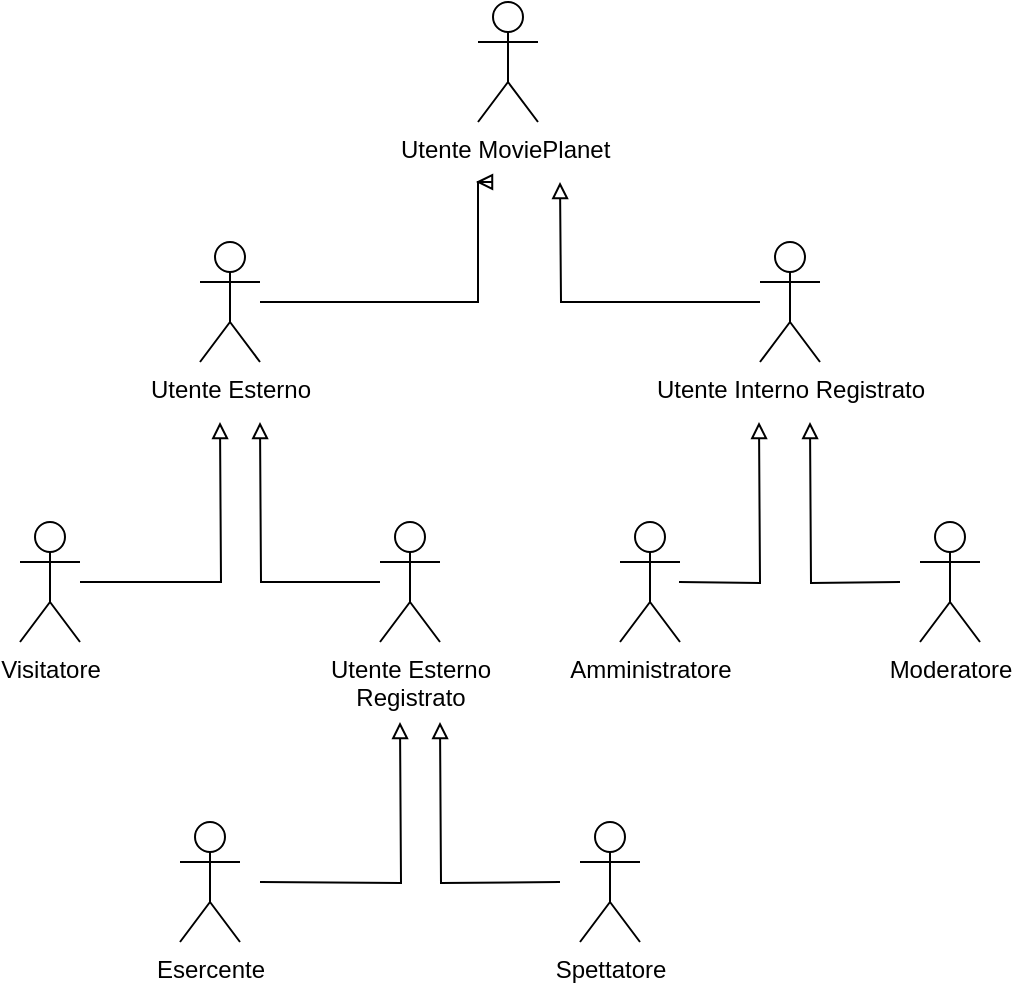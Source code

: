 <mxfile version="21.6.9" type="github" pages="6">
  <diagram name="Utenti" id="PkGiYq5VtfdqSXgKN5m3">
    <mxGraphModel dx="1434" dy="790" grid="0" gridSize="10" guides="1" tooltips="1" connect="1" arrows="1" fold="1" page="1" pageScale="1" pageWidth="827" pageHeight="1169" math="0" shadow="0">
      <root>
        <mxCell id="0" />
        <mxCell id="1" parent="0" />
        <mxCell id="iNKSf5CTAuBOQY4kev2J-1" value="Utente MoviePlanet&amp;nbsp;" style="shape=umlActor;verticalLabelPosition=bottom;verticalAlign=top;html=1;outlineConnect=0;" parent="1" vertex="1">
          <mxGeometry x="399" y="80" width="30" height="60" as="geometry" />
        </mxCell>
        <mxCell id="iNKSf5CTAuBOQY4kev2J-10" style="edgeStyle=orthogonalEdgeStyle;rounded=0;orthogonalLoop=1;jettySize=auto;html=1;endArrow=block;endFill=0;" parent="1" edge="1">
          <mxGeometry relative="1" as="geometry">
            <mxPoint x="398" y="170" as="targetPoint" />
            <mxPoint x="290" y="230" as="sourcePoint" />
            <Array as="points">
              <mxPoint x="399" y="230" />
            </Array>
          </mxGeometry>
        </mxCell>
        <mxCell id="iNKSf5CTAuBOQY4kev2J-2" value="Utente Esterno" style="shape=umlActor;verticalLabelPosition=bottom;verticalAlign=top;html=1;outlineConnect=0;" parent="1" vertex="1">
          <mxGeometry x="260" y="200" width="30" height="60" as="geometry" />
        </mxCell>
        <mxCell id="iNKSf5CTAuBOQY4kev2J-11" style="edgeStyle=orthogonalEdgeStyle;rounded=0;orthogonalLoop=1;jettySize=auto;html=1;endArrow=block;endFill=0;" parent="1" source="iNKSf5CTAuBOQY4kev2J-3" edge="1">
          <mxGeometry relative="1" as="geometry">
            <mxPoint x="440" y="170" as="targetPoint" />
          </mxGeometry>
        </mxCell>
        <mxCell id="iNKSf5CTAuBOQY4kev2J-3" value="Utente Interno Registrato" style="shape=umlActor;verticalLabelPosition=bottom;verticalAlign=top;html=1;outlineConnect=0;" parent="1" vertex="1">
          <mxGeometry x="540" y="200" width="30" height="60" as="geometry" />
        </mxCell>
        <mxCell id="iNKSf5CTAuBOQY4kev2J-20" style="edgeStyle=orthogonalEdgeStyle;rounded=0;orthogonalLoop=1;jettySize=auto;html=1;endArrow=block;endFill=0;" parent="1" source="iNKSf5CTAuBOQY4kev2J-12" edge="1">
          <mxGeometry relative="1" as="geometry">
            <mxPoint x="270" y="290" as="targetPoint" />
          </mxGeometry>
        </mxCell>
        <mxCell id="iNKSf5CTAuBOQY4kev2J-12" value="Visitatore" style="shape=umlActor;verticalLabelPosition=bottom;verticalAlign=top;html=1;outlineConnect=0;" parent="1" vertex="1">
          <mxGeometry x="170" y="340" width="30" height="60" as="geometry" />
        </mxCell>
        <mxCell id="iNKSf5CTAuBOQY4kev2J-21" style="edgeStyle=orthogonalEdgeStyle;rounded=0;orthogonalLoop=1;jettySize=auto;html=1;endArrow=block;endFill=0;" parent="1" source="iNKSf5CTAuBOQY4kev2J-13" edge="1">
          <mxGeometry relative="1" as="geometry">
            <mxPoint x="290" y="290" as="targetPoint" />
          </mxGeometry>
        </mxCell>
        <mxCell id="iNKSf5CTAuBOQY4kev2J-13" value="Utente Esterno&lt;br&gt;Registrato" style="shape=umlActor;verticalLabelPosition=bottom;verticalAlign=top;html=1;" parent="1" vertex="1">
          <mxGeometry x="350" y="340" width="30" height="60" as="geometry" />
        </mxCell>
        <mxCell id="iNKSf5CTAuBOQY4kev2J-24" style="edgeStyle=orthogonalEdgeStyle;rounded=0;orthogonalLoop=1;jettySize=auto;html=1;endArrow=block;endFill=0;" parent="1" edge="1">
          <mxGeometry relative="1" as="geometry">
            <mxPoint x="539.5" y="290" as="targetPoint" />
            <mxPoint x="499.5" y="370" as="sourcePoint" />
          </mxGeometry>
        </mxCell>
        <mxCell id="iNKSf5CTAuBOQY4kev2J-14" value="Amministratore" style="shape=umlActor;verticalLabelPosition=bottom;verticalAlign=top;html=1;outlineConnect=0;" parent="1" vertex="1">
          <mxGeometry x="470" y="340" width="30" height="60" as="geometry" />
        </mxCell>
        <mxCell id="iNKSf5CTAuBOQY4kev2J-26" style="edgeStyle=orthogonalEdgeStyle;rounded=0;orthogonalLoop=1;jettySize=auto;html=1;endArrow=block;endFill=0;" parent="1" edge="1">
          <mxGeometry relative="1" as="geometry">
            <mxPoint x="565" y="290" as="targetPoint" />
            <mxPoint x="610" y="370" as="sourcePoint" />
          </mxGeometry>
        </mxCell>
        <mxCell id="iNKSf5CTAuBOQY4kev2J-15" value="Moderatore" style="shape=umlActor;verticalLabelPosition=bottom;verticalAlign=top;html=1;outlineConnect=0;" parent="1" vertex="1">
          <mxGeometry x="620" y="340" width="30" height="60" as="geometry" />
        </mxCell>
        <mxCell id="iNKSf5CTAuBOQY4kev2J-29" style="edgeStyle=orthogonalEdgeStyle;rounded=0;orthogonalLoop=1;jettySize=auto;html=1;endArrow=block;endFill=0;" parent="1" edge="1">
          <mxGeometry relative="1" as="geometry">
            <mxPoint x="360" y="440" as="targetPoint" />
            <mxPoint x="290" y="520" as="sourcePoint" />
          </mxGeometry>
        </mxCell>
        <mxCell id="iNKSf5CTAuBOQY4kev2J-30" style="edgeStyle=orthogonalEdgeStyle;rounded=0;orthogonalLoop=1;jettySize=auto;html=1;endArrow=block;endFill=0;" parent="1" edge="1">
          <mxGeometry relative="1" as="geometry">
            <mxPoint x="380" y="440" as="targetPoint" />
            <mxPoint x="440" y="520" as="sourcePoint" />
          </mxGeometry>
        </mxCell>
        <mxCell id="iNKSf5CTAuBOQY4kev2J-31" value="Esercente" style="shape=umlActor;verticalLabelPosition=bottom;verticalAlign=top;html=1;" parent="1" vertex="1">
          <mxGeometry x="250" y="490" width="30" height="60" as="geometry" />
        </mxCell>
        <mxCell id="iNKSf5CTAuBOQY4kev2J-32" value="Spettatore" style="shape=umlActor;verticalLabelPosition=bottom;verticalAlign=top;html=1;" parent="1" vertex="1">
          <mxGeometry x="450" y="490" width="30" height="60" as="geometry" />
        </mxCell>
      </root>
    </mxGraphModel>
  </diagram>
  <diagram id="7s-qiYdHXY-v7Th2wd8y" name="Casi d&#39;uso Visitatore">
    <mxGraphModel dx="954" dy="610" grid="0" gridSize="10" guides="1" tooltips="1" connect="1" arrows="1" fold="1" page="1" pageScale="1" pageWidth="827" pageHeight="1169" math="0" shadow="0">
      <root>
        <mxCell id="0" />
        <mxCell id="1" parent="0" />
        <mxCell id="c4I3WfQ7DMTTl3fPkdtR-1" value="Visitatore" style="shape=umlActor;verticalLabelPosition=bottom;verticalAlign=top;html=1;outlineConnect=0;" vertex="1" parent="1">
          <mxGeometry x="160" y="300" width="30" height="60" as="geometry" />
        </mxCell>
        <mxCell id="c4I3WfQ7DMTTl3fPkdtR-3" value="Registrazione" style="ellipse;whiteSpace=wrap;html=1;" vertex="1" parent="1">
          <mxGeometry x="320" y="200" width="140" height="70" as="geometry" />
        </mxCell>
        <mxCell id="c4I3WfQ7DMTTl3fPkdtR-4" value="Login" style="ellipse;whiteSpace=wrap;html=1;" vertex="1" parent="1">
          <mxGeometry x="320" y="303" width="140" height="70" as="geometry" />
        </mxCell>
        <mxCell id="c4I3WfQ7DMTTl3fPkdtR-5" value="Visualizza programmazione" style="ellipse;whiteSpace=wrap;html=1;" vertex="1" parent="1">
          <mxGeometry x="320" y="421" width="140" height="70" as="geometry" />
        </mxCell>
        <mxCell id="c4I3WfQ7DMTTl3fPkdtR-6" value="Visualizza multisale" style="ellipse;whiteSpace=wrap;html=1;" vertex="1" parent="1">
          <mxGeometry x="166" y="515" width="140" height="70" as="geometry" />
        </mxCell>
        <mxCell id="c4I3WfQ7DMTTl3fPkdtR-8" value="Registrazione come spettatore" style="ellipse;whiteSpace=wrap;html=1;" vertex="1" parent="1">
          <mxGeometry x="520" y="150" width="140" height="70" as="geometry" />
        </mxCell>
        <mxCell id="c4I3WfQ7DMTTl3fPkdtR-9" value="Registrazione come esercente" style="ellipse;whiteSpace=wrap;html=1;" vertex="1" parent="1">
          <mxGeometry x="520" y="260" width="140" height="70" as="geometry" />
        </mxCell>
        <mxCell id="c4I3WfQ7DMTTl3fPkdtR-10" value="" style="endArrow=block;html=1;rounded=0;exitX=0;exitY=0.5;exitDx=0;exitDy=0;entryX=1;entryY=0;entryDx=0;entryDy=0;endFill=0;" edge="1" parent="1" source="c4I3WfQ7DMTTl3fPkdtR-8" target="c4I3WfQ7DMTTl3fPkdtR-3">
          <mxGeometry width="50" height="50" relative="1" as="geometry">
            <mxPoint x="390" y="430" as="sourcePoint" />
            <mxPoint x="440" y="380" as="targetPoint" />
          </mxGeometry>
        </mxCell>
        <mxCell id="c4I3WfQ7DMTTl3fPkdtR-11" value="" style="endArrow=block;html=1;rounded=0;exitX=0;exitY=0.5;exitDx=0;exitDy=0;entryX=1;entryY=1;entryDx=0;entryDy=0;endFill=0;" edge="1" parent="1" source="c4I3WfQ7DMTTl3fPkdtR-9" target="c4I3WfQ7DMTTl3fPkdtR-3">
          <mxGeometry width="50" height="50" relative="1" as="geometry">
            <mxPoint x="390" y="430" as="sourcePoint" />
            <mxPoint x="440" y="380" as="targetPoint" />
          </mxGeometry>
        </mxCell>
        <mxCell id="c4I3WfQ7DMTTl3fPkdtR-12" value="" style="endArrow=none;html=1;rounded=0;entryX=0.007;entryY=0.686;entryDx=0;entryDy=0;entryPerimeter=0;" edge="1" parent="1" target="c4I3WfQ7DMTTl3fPkdtR-3">
          <mxGeometry width="50" height="50" relative="1" as="geometry">
            <mxPoint x="200" y="300" as="sourcePoint" />
            <mxPoint x="310" y="230" as="targetPoint" />
          </mxGeometry>
        </mxCell>
        <mxCell id="c4I3WfQ7DMTTl3fPkdtR-13" value="" style="endArrow=none;html=1;rounded=0;" edge="1" parent="1" target="c4I3WfQ7DMTTl3fPkdtR-4">
          <mxGeometry width="50" height="50" relative="1" as="geometry">
            <mxPoint x="200" y="340" as="sourcePoint" />
            <mxPoint x="320" y="340" as="targetPoint" />
          </mxGeometry>
        </mxCell>
        <mxCell id="c4I3WfQ7DMTTl3fPkdtR-14" value="" style="endArrow=none;html=1;rounded=0;" edge="1" parent="1" target="c4I3WfQ7DMTTl3fPkdtR-5">
          <mxGeometry width="50" height="50" relative="1" as="geometry">
            <mxPoint x="200" y="380" as="sourcePoint" />
            <mxPoint x="320" y="380" as="targetPoint" />
          </mxGeometry>
        </mxCell>
        <mxCell id="c4I3WfQ7DMTTl3fPkdtR-15" value="" style="endArrow=none;html=1;rounded=0;entryX=0.457;entryY=-0.029;entryDx=0;entryDy=0;entryPerimeter=0;" edge="1" parent="1" target="c4I3WfQ7DMTTl3fPkdtR-6">
          <mxGeometry width="50" height="50" relative="1" as="geometry">
            <mxPoint x="180" y="390" as="sourcePoint" />
            <mxPoint x="180" y="500" as="targetPoint" />
          </mxGeometry>
        </mxCell>
        <mxCell id="c4I3WfQ7DMTTl3fPkdtR-16" value="" style="endArrow=classic;html=1;rounded=0;exitX=0.1;exitY=0.843;exitDx=0;exitDy=0;exitPerimeter=0;dashed=1;entryX=0.907;entryY=0.229;entryDx=0;entryDy=0;entryPerimeter=0;" edge="1" parent="1" source="c4I3WfQ7DMTTl3fPkdtR-5" target="c4I3WfQ7DMTTl3fPkdtR-6">
          <mxGeometry width="50" height="50" relative="1" as="geometry">
            <mxPoint x="270" y="430" as="sourcePoint" />
            <mxPoint x="320" y="380" as="targetPoint" />
          </mxGeometry>
        </mxCell>
        <mxCell id="c4I3WfQ7DMTTl3fPkdtR-17" value="include" style="edgeLabel;html=1;align=center;verticalAlign=middle;resizable=0;points=[];" vertex="1" connectable="0" parent="c4I3WfQ7DMTTl3fPkdtR-16">
          <mxGeometry x="0.475" y="-2" relative="1" as="geometry">
            <mxPoint x="24" y="-6" as="offset" />
          </mxGeometry>
        </mxCell>
        <mxCell id="c4I3WfQ7DMTTl3fPkdtR-18" value="Visualizza valutazioni" style="ellipse;whiteSpace=wrap;html=1;" vertex="1" parent="1">
          <mxGeometry x="26" y="424" width="140" height="70" as="geometry" />
        </mxCell>
        <mxCell id="c4I3WfQ7DMTTl3fPkdtR-19" value="" style="endArrow=none;html=1;rounded=0;entryX=0.5;entryY=0;entryDx=0;entryDy=0;" edge="1" parent="1" target="c4I3WfQ7DMTTl3fPkdtR-18">
          <mxGeometry width="50" height="50" relative="1" as="geometry">
            <mxPoint x="147" y="374" as="sourcePoint" />
            <mxPoint x="254" y="546" as="targetPoint" />
          </mxGeometry>
        </mxCell>
        <mxCell id="c4I3WfQ7DMTTl3fPkdtR-20" value="" style="endArrow=classic;html=1;rounded=0;exitX=0.5;exitY=1;exitDx=0;exitDy=0;dashed=1;entryX=0.021;entryY=0.343;entryDx=0;entryDy=0;entryPerimeter=0;" edge="1" parent="1" source="c4I3WfQ7DMTTl3fPkdtR-18" target="c4I3WfQ7DMTTl3fPkdtR-6">
          <mxGeometry width="50" height="50" relative="1" as="geometry">
            <mxPoint x="381" y="547" as="sourcePoint" />
            <mxPoint x="330" y="583" as="targetPoint" />
          </mxGeometry>
        </mxCell>
        <mxCell id="c4I3WfQ7DMTTl3fPkdtR-21" value="include" style="edgeLabel;html=1;align=center;verticalAlign=middle;resizable=0;points=[];" vertex="1" connectable="0" parent="c4I3WfQ7DMTTl3fPkdtR-20">
          <mxGeometry x="0.475" y="-2" relative="1" as="geometry">
            <mxPoint x="-17" y="-24" as="offset" />
          </mxGeometry>
        </mxCell>
        <mxCell id="NVcP9EIT1juRdaAKqA_S-1" value="Scegli città" style="ellipse;whiteSpace=wrap;html=1;" vertex="1" parent="1">
          <mxGeometry x="172" y="639" width="140" height="70" as="geometry" />
        </mxCell>
        <mxCell id="NVcP9EIT1juRdaAKqA_S-2" value="" style="endArrow=classic;html=1;rounded=0;exitX=0.5;exitY=1;exitDx=0;exitDy=0;dashed=1;" edge="1" parent="1" target="NVcP9EIT1juRdaAKqA_S-1">
          <mxGeometry width="50" height="50" relative="1" as="geometry">
            <mxPoint x="233" y="585" as="sourcePoint" />
            <mxPoint x="242" y="631" as="targetPoint" />
          </mxGeometry>
        </mxCell>
        <mxCell id="NVcP9EIT1juRdaAKqA_S-3" value="include" style="edgeLabel;html=1;align=center;verticalAlign=middle;resizable=0;points=[];" vertex="1" connectable="0" parent="NVcP9EIT1juRdaAKqA_S-2">
          <mxGeometry x="0.475" y="-2" relative="1" as="geometry">
            <mxPoint x="-17" y="-24" as="offset" />
          </mxGeometry>
        </mxCell>
      </root>
    </mxGraphModel>
  </diagram>
  <diagram id="doknaaAPqIdtEWc-2qTH" name="Casi d&#39;uso Spettatore">
    <mxGraphModel dx="1434" dy="790" grid="0" gridSize="10" guides="1" tooltips="1" connect="1" arrows="1" fold="1" page="1" pageScale="1" pageWidth="827" pageHeight="1169" math="0" shadow="0">
      <root>
        <mxCell id="0" />
        <mxCell id="1" parent="0" />
        <mxCell id="gJczOfWIu3KsvHmiIBXs-1" value="Spettatore registrato" style="shape=umlActor;verticalLabelPosition=bottom;verticalAlign=top;html=1;outlineConnect=0;" vertex="1" parent="1">
          <mxGeometry x="220" y="299" width="30" height="60" as="geometry" />
        </mxCell>
        <mxCell id="gJczOfWIu3KsvHmiIBXs-3" value="Logout" style="ellipse;whiteSpace=wrap;html=1;" vertex="1" parent="1">
          <mxGeometry x="352" y="191" width="140" height="70" as="geometry" />
        </mxCell>
        <mxCell id="gJczOfWIu3KsvHmiIBXs-4" value="Inserisci una valutazione" style="ellipse;whiteSpace=wrap;html=1;" vertex="1" parent="1">
          <mxGeometry x="334" y="463" width="140" height="70" as="geometry" />
        </mxCell>
        <mxCell id="gJczOfWIu3KsvHmiIBXs-5" value="Visualizza multisale" style="ellipse;whiteSpace=wrap;html=1;" vertex="1" parent="1">
          <mxGeometry x="116" y="463" width="140" height="70" as="geometry" />
        </mxCell>
        <mxCell id="gJczOfWIu3KsvHmiIBXs-11" value="" style="endArrow=none;html=1;rounded=0;" edge="1" parent="1" target="gJczOfWIu3KsvHmiIBXs-3">
          <mxGeometry width="50" height="50" relative="1" as="geometry">
            <mxPoint x="260" y="339" as="sourcePoint" />
            <mxPoint x="380" y="339" as="targetPoint" />
          </mxGeometry>
        </mxCell>
        <mxCell id="gJczOfWIu3KsvHmiIBXs-12" value="" style="endArrow=none;html=1;rounded=0;" edge="1" parent="1" target="gJczOfWIu3KsvHmiIBXs-4">
          <mxGeometry width="50" height="50" relative="1" as="geometry">
            <mxPoint x="262" y="388" as="sourcePoint" />
            <mxPoint x="380" y="379" as="targetPoint" />
          </mxGeometry>
        </mxCell>
        <mxCell id="gJczOfWIu3KsvHmiIBXs-13" value="" style="endArrow=none;html=1;rounded=0;entryX=0.457;entryY=-0.029;entryDx=0;entryDy=0;entryPerimeter=0;" edge="1" parent="1" target="gJczOfWIu3KsvHmiIBXs-5">
          <mxGeometry width="50" height="50" relative="1" as="geometry">
            <mxPoint x="240" y="389" as="sourcePoint" />
            <mxPoint x="240" y="499" as="targetPoint" />
          </mxGeometry>
        </mxCell>
        <mxCell id="gJczOfWIu3KsvHmiIBXs-14" value="" style="endArrow=classic;html=1;rounded=0;exitX=0;exitY=0.5;exitDx=0;exitDy=0;dashed=1;entryX=1;entryY=0.5;entryDx=0;entryDy=0;" edge="1" parent="1" source="gJczOfWIu3KsvHmiIBXs-4" target="gJczOfWIu3KsvHmiIBXs-5">
          <mxGeometry width="50" height="50" relative="1" as="geometry">
            <mxPoint x="330" y="429" as="sourcePoint" />
            <mxPoint x="380" y="379" as="targetPoint" />
          </mxGeometry>
        </mxCell>
        <mxCell id="gJczOfWIu3KsvHmiIBXs-15" value="include" style="edgeLabel;html=1;align=center;verticalAlign=middle;resizable=0;points=[];" vertex="1" connectable="0" parent="gJczOfWIu3KsvHmiIBXs-14">
          <mxGeometry x="0.475" y="-2" relative="1" as="geometry">
            <mxPoint x="24" y="-6" as="offset" />
          </mxGeometry>
        </mxCell>
        <mxCell id="u7snYF0GGewI1MaBz9FX-1" value="Modifica una valutazione" style="ellipse;whiteSpace=wrap;html=1;" vertex="1" parent="1">
          <mxGeometry x="419" y="316" width="140" height="70" as="geometry" />
        </mxCell>
        <mxCell id="u7snYF0GGewI1MaBz9FX-2" value="" style="endArrow=none;html=1;rounded=0;entryX=0;entryY=0.5;entryDx=0;entryDy=0;" edge="1" parent="1" target="u7snYF0GGewI1MaBz9FX-1">
          <mxGeometry width="50" height="50" relative="1" as="geometry">
            <mxPoint x="277" y="352" as="sourcePoint" />
            <mxPoint x="397" y="416" as="targetPoint" />
          </mxGeometry>
        </mxCell>
        <mxCell id="ZhhaZIaaCG7rSgg_oc_4-1" value="Scegli città" style="ellipse;whiteSpace=wrap;html=1;" vertex="1" parent="1">
          <mxGeometry x="58" y="585" width="140" height="70" as="geometry" />
        </mxCell>
        <mxCell id="ZhhaZIaaCG7rSgg_oc_4-3" value="" style="endArrow=classic;html=1;rounded=0;exitX=0.371;exitY=0.971;exitDx=0;exitDy=0;dashed=1;entryX=0.5;entryY=0;entryDx=0;entryDy=0;exitPerimeter=0;" edge="1" parent="1" source="gJczOfWIu3KsvHmiIBXs-5" target="ZhhaZIaaCG7rSgg_oc_4-1">
          <mxGeometry width="50" height="50" relative="1" as="geometry">
            <mxPoint x="222" y="577" as="sourcePoint" />
            <mxPoint x="144" y="577" as="targetPoint" />
          </mxGeometry>
        </mxCell>
        <mxCell id="ZhhaZIaaCG7rSgg_oc_4-4" value="include" style="edgeLabel;html=1;align=center;verticalAlign=middle;resizable=0;points=[];" vertex="1" connectable="0" parent="ZhhaZIaaCG7rSgg_oc_4-3">
          <mxGeometry x="0.475" y="-2" relative="1" as="geometry">
            <mxPoint x="24" y="-6" as="offset" />
          </mxGeometry>
        </mxCell>
        <mxCell id="ZhhaZIaaCG7rSgg_oc_4-5" value="" style="endArrow=classic;html=1;rounded=0;exitX=0.321;exitY=0.986;exitDx=0;exitDy=0;dashed=1;exitPerimeter=0;" edge="1" parent="1" source="u7snYF0GGewI1MaBz9FX-1" target="gJczOfWIu3KsvHmiIBXs-4">
          <mxGeometry width="50" height="50" relative="1" as="geometry">
            <mxPoint x="510" y="451" as="sourcePoint" />
            <mxPoint x="432" y="451" as="targetPoint" />
          </mxGeometry>
        </mxCell>
        <mxCell id="ZhhaZIaaCG7rSgg_oc_4-6" value="include" style="edgeLabel;html=1;align=center;verticalAlign=middle;resizable=0;points=[];" vertex="1" connectable="0" parent="ZhhaZIaaCG7rSgg_oc_4-5">
          <mxGeometry x="0.475" y="-2" relative="1" as="geometry">
            <mxPoint x="24" y="-6" as="offset" />
          </mxGeometry>
        </mxCell>
      </root>
    </mxGraphModel>
  </diagram>
  <diagram id="PEMxW5zTwB5jdOTWEnQb" name="Casi d&#39;uso Esercente">
    <mxGraphModel dx="1434" dy="790" grid="0" gridSize="10" guides="1" tooltips="1" connect="1" arrows="1" fold="1" page="1" pageScale="1" pageWidth="827" pageHeight="1169" math="0" shadow="0">
      <root>
        <mxCell id="0" />
        <mxCell id="1" parent="0" />
        <mxCell id="6HK8pp4Bltgi8Sxus5dX-2" value="Esercente" style="shape=umlActor;verticalLabelPosition=bottom;verticalAlign=top;html=1;outlineConnect=0;" vertex="1" parent="1">
          <mxGeometry x="220" y="299" width="30" height="60" as="geometry" />
        </mxCell>
        <mxCell id="6HK8pp4Bltgi8Sxus5dX-3" value="Logout" style="ellipse;whiteSpace=wrap;html=1;" vertex="1" parent="1">
          <mxGeometry x="352" y="191" width="140" height="70" as="geometry" />
        </mxCell>
        <mxCell id="6HK8pp4Bltgi8Sxus5dX-4" value="Inserisci programmazione" style="ellipse;whiteSpace=wrap;html=1;" vertex="1" parent="1">
          <mxGeometry x="333" y="442" width="162" height="74" as="geometry" />
        </mxCell>
        <mxCell id="6HK8pp4Bltgi8Sxus5dX-5" value="Scegli tra le multisale di proprietà" style="ellipse;whiteSpace=wrap;html=1;" vertex="1" parent="1">
          <mxGeometry x="229" y="574" width="140" height="70" as="geometry" />
        </mxCell>
        <mxCell id="6HK8pp4Bltgi8Sxus5dX-6" value="" style="endArrow=none;html=1;rounded=0;" edge="1" parent="1" target="6HK8pp4Bltgi8Sxus5dX-3">
          <mxGeometry width="50" height="50" relative="1" as="geometry">
            <mxPoint x="260" y="339" as="sourcePoint" />
            <mxPoint x="380" y="339" as="targetPoint" />
          </mxGeometry>
        </mxCell>
        <mxCell id="6HK8pp4Bltgi8Sxus5dX-7" value="" style="endArrow=none;html=1;rounded=0;" edge="1" parent="1" target="6HK8pp4Bltgi8Sxus5dX-4">
          <mxGeometry width="50" height="50" relative="1" as="geometry">
            <mxPoint x="262" y="388" as="sourcePoint" />
            <mxPoint x="380" y="379" as="targetPoint" />
          </mxGeometry>
        </mxCell>
        <mxCell id="6HK8pp4Bltgi8Sxus5dX-9" value="" style="endArrow=classic;html=1;rounded=0;dashed=1;" edge="1" parent="1" source="6HK8pp4Bltgi8Sxus5dX-4" target="6HK8pp4Bltgi8Sxus5dX-5">
          <mxGeometry width="50" height="50" relative="1" as="geometry">
            <mxPoint x="330" y="429" as="sourcePoint" />
            <mxPoint x="380" y="379" as="targetPoint" />
          </mxGeometry>
        </mxCell>
        <mxCell id="6HK8pp4Bltgi8Sxus5dX-10" value="include" style="edgeLabel;html=1;align=center;verticalAlign=middle;resizable=0;points=[];" vertex="1" connectable="0" parent="6HK8pp4Bltgi8Sxus5dX-9">
          <mxGeometry x="0.475" y="-2" relative="1" as="geometry">
            <mxPoint x="19" y="-15" as="offset" />
          </mxGeometry>
        </mxCell>
        <mxCell id="6HK8pp4Bltgi8Sxus5dX-19" value="Scegli film" style="ellipse;whiteSpace=wrap;html=1;" vertex="1" parent="1">
          <mxGeometry x="426" y="571" width="140" height="70" as="geometry" />
        </mxCell>
        <mxCell id="6HK8pp4Bltgi8Sxus5dX-20" value="" style="endArrow=classic;html=1;rounded=0;dashed=1;entryX=0.2;entryY=0.143;entryDx=0;entryDy=0;entryPerimeter=0;" edge="1" parent="1" source="6HK8pp4Bltgi8Sxus5dX-4" target="6HK8pp4Bltgi8Sxus5dX-19">
          <mxGeometry width="50" height="50" relative="1" as="geometry">
            <mxPoint x="484" y="517" as="sourcePoint" />
            <mxPoint x="482" y="561" as="targetPoint" />
          </mxGeometry>
        </mxCell>
        <mxCell id="6HK8pp4Bltgi8Sxus5dX-21" value="include" style="edgeLabel;html=1;align=center;verticalAlign=middle;resizable=0;points=[];" vertex="1" connectable="0" parent="6HK8pp4Bltgi8Sxus5dX-20">
          <mxGeometry x="0.475" y="-2" relative="1" as="geometry">
            <mxPoint x="5" y="-16" as="offset" />
          </mxGeometry>
        </mxCell>
        <mxCell id="6HK8pp4Bltgi8Sxus5dX-22" value="Inserisci multisala" style="ellipse;whiteSpace=wrap;html=1;" vertex="1" parent="1">
          <mxGeometry x="382" y="331" width="140" height="70" as="geometry" />
        </mxCell>
        <mxCell id="6HK8pp4Bltgi8Sxus5dX-23" value="" style="endArrow=none;html=1;rounded=0;entryX=0;entryY=0.5;entryDx=0;entryDy=0;" edge="1" parent="1" target="6HK8pp4Bltgi8Sxus5dX-22">
          <mxGeometry width="50" height="50" relative="1" as="geometry">
            <mxPoint x="274" y="357" as="sourcePoint" />
            <mxPoint x="391" y="264" as="targetPoint" />
          </mxGeometry>
        </mxCell>
        <mxCell id="6HK8pp4Bltgi8Sxus5dX-24" value="Scegli città" style="ellipse;whiteSpace=wrap;html=1;" vertex="1" parent="1">
          <mxGeometry x="596" y="346" width="140" height="70" as="geometry" />
        </mxCell>
        <mxCell id="6HK8pp4Bltgi8Sxus5dX-25" value="" style="endArrow=classic;html=1;rounded=0;exitX=0.993;exitY=0.686;exitDx=0;exitDy=0;dashed=1;entryX=0;entryY=0.5;entryDx=0;entryDy=0;exitPerimeter=0;" edge="1" parent="1" source="6HK8pp4Bltgi8Sxus5dX-22" target="6HK8pp4Bltgi8Sxus5dX-24">
          <mxGeometry width="50" height="50" relative="1" as="geometry">
            <mxPoint x="522" y="370" as="sourcePoint" />
            <mxPoint x="523" y="418" as="targetPoint" />
          </mxGeometry>
        </mxCell>
        <mxCell id="6HK8pp4Bltgi8Sxus5dX-26" value="include" style="edgeLabel;html=1;align=center;verticalAlign=middle;resizable=0;points=[];" vertex="1" connectable="0" parent="6HK8pp4Bltgi8Sxus5dX-25">
          <mxGeometry x="0.475" y="-2" relative="1" as="geometry">
            <mxPoint x="-24" y="-13" as="offset" />
          </mxGeometry>
        </mxCell>
      </root>
    </mxGraphModel>
  </diagram>
  <diagram id="sZc4cU31cEzh9xNrevGD" name="Casi d&#39;uso Moderatore">
    <mxGraphModel dx="1434" dy="790" grid="0" gridSize="10" guides="1" tooltips="1" connect="1" arrows="1" fold="1" page="1" pageScale="1" pageWidth="827" pageHeight="1169" math="0" shadow="0">
      <root>
        <mxCell id="0" />
        <mxCell id="1" parent="0" />
        <mxCell id="N4-iSHMqB769ldHOEbGF-1" value="Moderatore" style="shape=umlActor;verticalLabelPosition=bottom;verticalAlign=top;html=1;outlineConnect=0;" vertex="1" parent="1">
          <mxGeometry x="274" y="282" width="30" height="60" as="geometry" />
        </mxCell>
        <mxCell id="N4-iSHMqB769ldHOEbGF-2" value="Logout" style="ellipse;whiteSpace=wrap;html=1;" vertex="1" parent="1">
          <mxGeometry x="337" y="184" width="140" height="70" as="geometry" />
        </mxCell>
        <mxCell id="N4-iSHMqB769ldHOEbGF-3" value="Approva valutazione" style="ellipse;whiteSpace=wrap;html=1;" vertex="1" parent="1">
          <mxGeometry x="442" y="290" width="162" height="74" as="geometry" />
        </mxCell>
        <mxCell id="N4-iSHMqB769ldHOEbGF-4" value="Visualizza valutazioni" style="ellipse;whiteSpace=wrap;html=1;" vertex="1" parent="1">
          <mxGeometry x="378" y="468" width="140" height="70" as="geometry" />
        </mxCell>
        <mxCell id="N4-iSHMqB769ldHOEbGF-5" value="" style="endArrow=none;html=1;rounded=0;" edge="1" parent="1" target="N4-iSHMqB769ldHOEbGF-2">
          <mxGeometry width="50" height="50" relative="1" as="geometry">
            <mxPoint x="314" y="322" as="sourcePoint" />
            <mxPoint x="434" y="322" as="targetPoint" />
          </mxGeometry>
        </mxCell>
        <mxCell id="N4-iSHMqB769ldHOEbGF-6" value="" style="endArrow=none;html=1;rounded=0;" edge="1" parent="1" target="N4-iSHMqB769ldHOEbGF-3">
          <mxGeometry width="50" height="50" relative="1" as="geometry">
            <mxPoint x="323" y="338" as="sourcePoint" />
            <mxPoint x="434" y="362" as="targetPoint" />
          </mxGeometry>
        </mxCell>
        <mxCell id="N4-iSHMqB769ldHOEbGF-7" value="" style="endArrow=classic;html=1;rounded=0;dashed=1;exitX=0.5;exitY=1;exitDx=0;exitDy=0;" edge="1" parent="1" source="N4-iSHMqB769ldHOEbGF-3" target="N4-iSHMqB769ldHOEbGF-4">
          <mxGeometry width="50" height="50" relative="1" as="geometry">
            <mxPoint x="468" y="499" as="sourcePoint" />
            <mxPoint x="434" y="362" as="targetPoint" />
          </mxGeometry>
        </mxCell>
        <mxCell id="N4-iSHMqB769ldHOEbGF-8" value="include" style="edgeLabel;html=1;align=center;verticalAlign=middle;resizable=0;points=[];" vertex="1" connectable="0" parent="N4-iSHMqB769ldHOEbGF-7">
          <mxGeometry x="0.475" y="-2" relative="1" as="geometry">
            <mxPoint x="19" y="-15" as="offset" />
          </mxGeometry>
        </mxCell>
        <mxCell id="N4-iSHMqB769ldHOEbGF-17" value="Elimina valutazione" style="ellipse;whiteSpace=wrap;html=1;" vertex="1" parent="1">
          <mxGeometry x="142" y="419" width="162" height="74" as="geometry" />
        </mxCell>
        <mxCell id="N4-iSHMqB769ldHOEbGF-18" value="" style="endArrow=classic;html=1;rounded=0;dashed=1;exitX=1;exitY=1;exitDx=0;exitDy=0;entryX=0.007;entryY=0.414;entryDx=0;entryDy=0;entryPerimeter=0;" edge="1" parent="1" source="N4-iSHMqB769ldHOEbGF-17" target="N4-iSHMqB769ldHOEbGF-4">
          <mxGeometry width="50" height="50" relative="1" as="geometry">
            <mxPoint x="478" y="509" as="sourcePoint" />
            <mxPoint x="478" y="564" as="targetPoint" />
          </mxGeometry>
        </mxCell>
        <mxCell id="N4-iSHMqB769ldHOEbGF-19" value="include" style="edgeLabel;html=1;align=center;verticalAlign=middle;resizable=0;points=[];" vertex="1" connectable="0" parent="N4-iSHMqB769ldHOEbGF-18">
          <mxGeometry x="0.475" y="-2" relative="1" as="geometry">
            <mxPoint x="-7" y="-14" as="offset" />
          </mxGeometry>
        </mxCell>
        <mxCell id="N4-iSHMqB769ldHOEbGF-20" value="" style="endArrow=none;html=1;rounded=0;" edge="1" parent="1" target="N4-iSHMqB769ldHOEbGF-17">
          <mxGeometry width="50" height="50" relative="1" as="geometry">
            <mxPoint x="281" y="368" as="sourcePoint" />
            <mxPoint x="429" y="443" as="targetPoint" />
          </mxGeometry>
        </mxCell>
        <mxCell id="N4-iSHMqB769ldHOEbGF-22" value="" style="endArrow=none;html=1;rounded=0;entryX=0.329;entryY=0.043;entryDx=0;entryDy=0;entryPerimeter=0;" edge="1" parent="1" target="N4-iSHMqB769ldHOEbGF-4">
          <mxGeometry width="50" height="50" relative="1" as="geometry">
            <mxPoint x="312" y="363" as="sourcePoint" />
            <mxPoint x="256" y="431" as="targetPoint" />
          </mxGeometry>
        </mxCell>
      </root>
    </mxGraphModel>
  </diagram>
  <diagram id="18a4ChaceiNKvkjMWiaJ" name="Casi d&#39;uso Amministratore">
    <mxGraphModel dx="1363" dy="871" grid="0" gridSize="10" guides="1" tooltips="1" connect="1" arrows="1" fold="1" page="1" pageScale="1" pageWidth="827" pageHeight="1169" math="0" shadow="0">
      <root>
        <mxCell id="0" />
        <mxCell id="1" parent="0" />
        <mxCell id="VY4dKrOajLiE_UtBAHHa-1" value="Amministratore" style="shape=umlActor;verticalLabelPosition=bottom;verticalAlign=top;html=1;outlineConnect=0;" vertex="1" parent="1">
          <mxGeometry x="424" y="285" width="30" height="60" as="geometry" />
        </mxCell>
        <mxCell id="VY4dKrOajLiE_UtBAHHa-2" value="Logout" style="ellipse;whiteSpace=wrap;html=1;" vertex="1" parent="1">
          <mxGeometry x="487" y="187" width="140" height="70" as="geometry" />
        </mxCell>
        <mxCell id="VY4dKrOajLiE_UtBAHHa-3" value="Approva multisala" style="ellipse;whiteSpace=wrap;html=1;" vertex="1" parent="1">
          <mxGeometry x="603" y="285" width="162" height="74" as="geometry" />
        </mxCell>
        <mxCell id="VY4dKrOajLiE_UtBAHHa-4" value="Visualizza multisale da approvare" style="ellipse;whiteSpace=wrap;html=1;" vertex="1" parent="1">
          <mxGeometry x="573" y="395" width="140" height="70" as="geometry" />
        </mxCell>
        <mxCell id="VY4dKrOajLiE_UtBAHHa-5" value="" style="endArrow=none;html=1;rounded=0;" edge="1" parent="1" target="VY4dKrOajLiE_UtBAHHa-2">
          <mxGeometry width="50" height="50" relative="1" as="geometry">
            <mxPoint x="464" y="325" as="sourcePoint" />
            <mxPoint x="584" y="325" as="targetPoint" />
          </mxGeometry>
        </mxCell>
        <mxCell id="VY4dKrOajLiE_UtBAHHa-6" value="" style="endArrow=none;html=1;rounded=0;" edge="1" parent="1" target="VY4dKrOajLiE_UtBAHHa-3">
          <mxGeometry width="50" height="50" relative="1" as="geometry">
            <mxPoint x="473" y="341" as="sourcePoint" />
            <mxPoint x="584" y="365" as="targetPoint" />
          </mxGeometry>
        </mxCell>
        <mxCell id="VY4dKrOajLiE_UtBAHHa-7" value="" style="endArrow=classic;html=1;rounded=0;dashed=1;exitX=0.5;exitY=1;exitDx=0;exitDy=0;" edge="1" parent="1" source="VY4dKrOajLiE_UtBAHHa-3" target="VY4dKrOajLiE_UtBAHHa-4">
          <mxGeometry width="50" height="50" relative="1" as="geometry">
            <mxPoint x="618" y="502" as="sourcePoint" />
            <mxPoint x="692" y="399" as="targetPoint" />
          </mxGeometry>
        </mxCell>
        <mxCell id="VY4dKrOajLiE_UtBAHHa-8" value="include" style="edgeLabel;html=1;align=center;verticalAlign=middle;resizable=0;points=[];" vertex="1" connectable="0" parent="VY4dKrOajLiE_UtBAHHa-7">
          <mxGeometry x="0.475" y="-2" relative="1" as="geometry">
            <mxPoint x="19" y="-15" as="offset" />
          </mxGeometry>
        </mxCell>
        <mxCell id="VY4dKrOajLiE_UtBAHHa-9" value="Elimina multisala" style="ellipse;whiteSpace=wrap;html=1;" vertex="1" parent="1">
          <mxGeometry x="489" y="510" width="162" height="74" as="geometry" />
        </mxCell>
        <mxCell id="VY4dKrOajLiE_UtBAHHa-10" value="" style="endArrow=classic;html=1;rounded=0;dashed=1;exitX=0.5;exitY=0;exitDx=0;exitDy=0;entryX=0.25;entryY=0.929;entryDx=0;entryDy=0;entryPerimeter=0;" edge="1" parent="1" source="VY4dKrOajLiE_UtBAHHa-9" target="VY4dKrOajLiE_UtBAHHa-4">
          <mxGeometry width="50" height="50" relative="1" as="geometry">
            <mxPoint x="628" y="512" as="sourcePoint" />
            <mxPoint x="628" y="567" as="targetPoint" />
          </mxGeometry>
        </mxCell>
        <mxCell id="VY4dKrOajLiE_UtBAHHa-11" value="include" style="edgeLabel;html=1;align=center;verticalAlign=middle;resizable=0;points=[];" vertex="1" connectable="0" parent="VY4dKrOajLiE_UtBAHHa-10">
          <mxGeometry x="0.475" y="-2" relative="1" as="geometry">
            <mxPoint x="2" y="13" as="offset" />
          </mxGeometry>
        </mxCell>
        <mxCell id="VY4dKrOajLiE_UtBAHHa-12" value="" style="endArrow=none;html=1;rounded=0;" edge="1" parent="1" target="VY4dKrOajLiE_UtBAHHa-9">
          <mxGeometry width="50" height="50" relative="1" as="geometry">
            <mxPoint x="459" y="376" as="sourcePoint" />
            <mxPoint x="579" y="446" as="targetPoint" />
          </mxGeometry>
        </mxCell>
        <mxCell id="VY4dKrOajLiE_UtBAHHa-13" value="" style="endArrow=none;html=1;rounded=0;entryX=0;entryY=0;entryDx=0;entryDy=0;" edge="1" parent="1" target="VY4dKrOajLiE_UtBAHHa-4">
          <mxGeometry width="50" height="50" relative="1" as="geometry">
            <mxPoint x="488" y="370" as="sourcePoint" />
            <mxPoint x="406" y="434" as="targetPoint" />
          </mxGeometry>
        </mxCell>
        <mxCell id="VY4dKrOajLiE_UtBAHHa-14" value="Inserisci categoria film" style="ellipse;whiteSpace=wrap;html=1;" vertex="1" parent="1">
          <mxGeometry x="236" y="203" width="140" height="70" as="geometry" />
        </mxCell>
        <mxCell id="VY4dKrOajLiE_UtBAHHa-15" value="Inserisci novità film" style="ellipse;whiteSpace=wrap;html=1;" vertex="1" parent="1">
          <mxGeometry x="119" y="303" width="140" height="70" as="geometry" />
        </mxCell>
        <mxCell id="VY4dKrOajLiE_UtBAHHa-16" value="" style="endArrow=none;html=1;rounded=0;entryX=0.643;entryY=1;entryDx=0;entryDy=0;entryPerimeter=0;" edge="1" parent="1" target="VY4dKrOajLiE_UtBAHHa-14">
          <mxGeometry width="50" height="50" relative="1" as="geometry">
            <mxPoint x="413" y="318" as="sourcePoint" />
            <mxPoint x="538" y="264" as="targetPoint" />
          </mxGeometry>
        </mxCell>
        <mxCell id="VY4dKrOajLiE_UtBAHHa-17" value="" style="endArrow=none;html=1;rounded=0;entryX=1;entryY=0.5;entryDx=0;entryDy=0;" edge="1" parent="1" target="VY4dKrOajLiE_UtBAHHa-15">
          <mxGeometry width="50" height="50" relative="1" as="geometry">
            <mxPoint x="393" y="336" as="sourcePoint" />
            <mxPoint x="548" y="274" as="targetPoint" />
          </mxGeometry>
        </mxCell>
        <mxCell id="VY4dKrOajLiE_UtBAHHa-18" value="Elimina utente" style="ellipse;whiteSpace=wrap;html=1;" vertex="1" parent="1">
          <mxGeometry x="187" y="422" width="120" height="80" as="geometry" />
        </mxCell>
        <mxCell id="VY4dKrOajLiE_UtBAHHa-19" value="" style="endArrow=none;html=1;rounded=0;exitX=1;exitY=0;exitDx=0;exitDy=0;" edge="1" parent="1" source="VY4dKrOajLiE_UtBAHHa-18">
          <mxGeometry width="50" height="50" relative="1" as="geometry">
            <mxPoint x="440" y="522" as="sourcePoint" />
            <mxPoint x="398" y="372" as="targetPoint" />
          </mxGeometry>
        </mxCell>
        <mxCell id="VY4dKrOajLiE_UtBAHHa-20" value="Visualizza utenti registrati MoviePlanet" style="ellipse;whiteSpace=wrap;html=1;" vertex="1" parent="1">
          <mxGeometry x="337" y="494" width="133" height="88" as="geometry" />
        </mxCell>
        <mxCell id="VY4dKrOajLiE_UtBAHHa-21" value="" style="endArrow=classic;html=1;rounded=0;dashed=1;exitX=1;exitY=1;exitDx=0;exitDy=0;entryX=0.042;entryY=0.325;entryDx=0;entryDy=0;entryPerimeter=0;" edge="1" parent="1" source="VY4dKrOajLiE_UtBAHHa-18" target="VY4dKrOajLiE_UtBAHHa-20">
          <mxGeometry width="50" height="50" relative="1" as="geometry">
            <mxPoint x="580" y="520" as="sourcePoint" />
            <mxPoint x="653" y="475" as="targetPoint" />
          </mxGeometry>
        </mxCell>
        <mxCell id="VY4dKrOajLiE_UtBAHHa-22" value="include" style="edgeLabel;html=1;align=center;verticalAlign=middle;resizable=0;points=[];" vertex="1" connectable="0" parent="VY4dKrOajLiE_UtBAHHa-21">
          <mxGeometry x="0.475" y="-2" relative="1" as="geometry">
            <mxPoint x="-36" y="5" as="offset" />
          </mxGeometry>
        </mxCell>
        <mxCell id="VY4dKrOajLiE_UtBAHHa-23" value="" style="endArrow=none;html=1;rounded=0;exitX=0.5;exitY=0;exitDx=0;exitDy=0;" edge="1" parent="1" source="VY4dKrOajLiE_UtBAHHa-20">
          <mxGeometry width="50" height="50" relative="1" as="geometry">
            <mxPoint x="299" y="444" as="sourcePoint" />
            <mxPoint x="419" y="382" as="targetPoint" />
          </mxGeometry>
        </mxCell>
        <mxCell id="VY4dKrOajLiE_UtBAHHa-24" value="Elimina spettatore" style="ellipse;whiteSpace=wrap;html=1;" vertex="1" parent="1">
          <mxGeometry x="41" y="545" width="120" height="80" as="geometry" />
        </mxCell>
        <mxCell id="VY4dKrOajLiE_UtBAHHa-25" value="Elimina esercente" style="ellipse;whiteSpace=wrap;html=1;" vertex="1" parent="1">
          <mxGeometry x="217" y="569" width="120" height="80" as="geometry" />
        </mxCell>
        <mxCell id="FLk_t8Iiha_oVQ3ksfON-1" value="" style="endArrow=block;html=1;rounded=0;exitX=0.5;exitY=0;exitDx=0;exitDy=0;endFill=0;entryX=0;entryY=1;entryDx=0;entryDy=0;" edge="1" parent="1" source="VY4dKrOajLiE_UtBAHHa-24" target="VY4dKrOajLiE_UtBAHHa-18">
          <mxGeometry width="50" height="50" relative="1" as="geometry">
            <mxPoint x="573" y="294" as="sourcePoint" />
            <mxPoint x="200" y="492" as="targetPoint" />
          </mxGeometry>
        </mxCell>
        <mxCell id="FLk_t8Iiha_oVQ3ksfON-2" value="" style="endArrow=block;html=1;rounded=0;entryX=0.5;entryY=1;entryDx=0;entryDy=0;endFill=0;" edge="1" parent="1" source="VY4dKrOajLiE_UtBAHHa-25" target="VY4dKrOajLiE_UtBAHHa-18">
          <mxGeometry width="50" height="50" relative="1" as="geometry">
            <mxPoint x="583" y="304" as="sourcePoint" />
            <mxPoint x="502" y="269" as="targetPoint" />
          </mxGeometry>
        </mxCell>
        <mxCell id="FLk_t8Iiha_oVQ3ksfON-3" value="" style="endArrow=classic;html=1;rounded=0;dashed=1;exitX=0.5;exitY=1;exitDx=0;exitDy=0;entryX=0.5;entryY=0;entryDx=0;entryDy=0;" edge="1" parent="1" source="VY4dKrOajLiE_UtBAHHa-24" target="FLk_t8Iiha_oVQ3ksfON-7">
          <mxGeometry width="50" height="50" relative="1" as="geometry">
            <mxPoint x="120" y="627" as="sourcePoint" />
            <mxPoint x="122" y="688" as="targetPoint" />
          </mxGeometry>
        </mxCell>
        <mxCell id="FLk_t8Iiha_oVQ3ksfON-4" value="include" style="edgeLabel;html=1;align=center;verticalAlign=middle;resizable=0;points=[];" vertex="1" connectable="0" parent="FLk_t8Iiha_oVQ3ksfON-3">
          <mxGeometry x="0.475" y="-2" relative="1" as="geometry">
            <mxPoint x="-23" y="-17" as="offset" />
          </mxGeometry>
        </mxCell>
        <mxCell id="FLk_t8Iiha_oVQ3ksfON-5" value="" style="endArrow=classic;html=1;rounded=0;dashed=1;exitX=0.5;exitY=1;exitDx=0;exitDy=0;entryX=0.5;entryY=0;entryDx=0;entryDy=0;" edge="1" parent="1" source="VY4dKrOajLiE_UtBAHHa-25" target="FLk_t8Iiha_oVQ3ksfON-8">
          <mxGeometry width="50" height="50" relative="1" as="geometry">
            <mxPoint x="268" y="630" as="sourcePoint" />
            <mxPoint x="272" y="683" as="targetPoint" />
          </mxGeometry>
        </mxCell>
        <mxCell id="FLk_t8Iiha_oVQ3ksfON-6" value="include" style="edgeLabel;html=1;align=center;verticalAlign=middle;resizable=0;points=[];" vertex="1" connectable="0" parent="FLk_t8Iiha_oVQ3ksfON-5">
          <mxGeometry x="0.475" y="-2" relative="1" as="geometry">
            <mxPoint x="-27" y="-13" as="offset" />
          </mxGeometry>
        </mxCell>
        <mxCell id="FLk_t8Iiha_oVQ3ksfON-7" value="Elimina valutazioni spettatore" style="ellipse;whiteSpace=wrap;html=1;" vertex="1" parent="1">
          <mxGeometry x="36" y="684" width="120" height="80" as="geometry" />
        </mxCell>
        <mxCell id="FLk_t8Iiha_oVQ3ksfON-8" value="Elimina multisale esercente" style="ellipse;whiteSpace=wrap;html=1;" vertex="1" parent="1">
          <mxGeometry x="234" y="703" width="120" height="80" as="geometry" />
        </mxCell>
      </root>
    </mxGraphModel>
  </diagram>
</mxfile>
